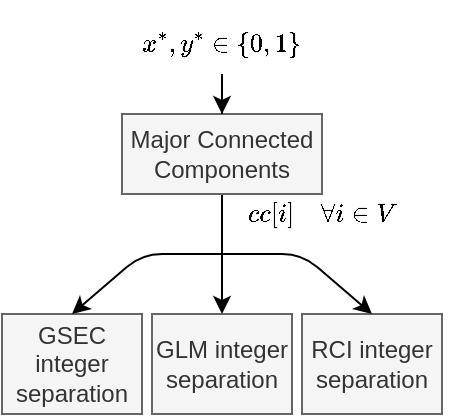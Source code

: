 <mxfile version="16.5.1" type="device" pages="2"><diagram id="yCdrpij12RWUHOF7RABw" name="Integral separation"><mxGraphModel dx="450" dy="280" grid="1" gridSize="10" guides="1" tooltips="1" connect="1" arrows="1" fold="1" page="1" pageScale="1" pageWidth="10000" pageHeight="10000" math="1" shadow="0"><root><mxCell id="0"/><mxCell id="1" parent="0"/><mxCell id="8obks6GUfAup7YDiZ3kM-3" value="$$cc[i] \quad \forall i \in V$$" style="edgeStyle=orthogonalEdgeStyle;rounded=0;orthogonalLoop=1;jettySize=auto;html=1;endArrow=none;endFill=0;exitX=0.5;exitY=1;exitDx=0;exitDy=0;" parent="1" source="8obks6GUfAup7YDiZ3kM-1" edge="1"><mxGeometry x="-0.333" y="50" relative="1" as="geometry"><mxPoint x="720" y="450" as="targetPoint"/><Array as="points"><mxPoint x="720" y="450"/></Array><mxPoint as="offset"/></mxGeometry></mxCell><mxCell id="8obks6GUfAup7YDiZ3kM-1" value="Major Connected Components" style="rounded=0;whiteSpace=wrap;html=1;fillColor=#f5f5f5;strokeColor=#666666;fontColor=#333333;" parent="1" vertex="1"><mxGeometry x="670" y="380" width="100" height="40" as="geometry"/></mxCell><mxCell id="8obks6GUfAup7YDiZ3kM-5" value="GSEC integer separation" style="rounded=0;whiteSpace=wrap;html=1;fillColor=#f5f5f5;strokeColor=#666666;fontColor=#333333;" parent="1" vertex="1"><mxGeometry x="610" y="480" width="70" height="50" as="geometry"/></mxCell><mxCell id="8obks6GUfAup7YDiZ3kM-6" value="GLM integer separation" style="rounded=0;whiteSpace=wrap;html=1;fillColor=#f5f5f5;strokeColor=#666666;fontColor=#333333;" parent="1" vertex="1"><mxGeometry x="685" y="480" width="70" height="50" as="geometry"/></mxCell><mxCell id="8obks6GUfAup7YDiZ3kM-7" value="RCI integer separation" style="rounded=0;whiteSpace=wrap;html=1;fillColor=#f5f5f5;strokeColor=#666666;fontColor=#333333;" parent="1" vertex="1"><mxGeometry x="760" y="480" width="70" height="50" as="geometry"/></mxCell><mxCell id="8obks6GUfAup7YDiZ3kM-8" value="" style="endArrow=classic;html=1;entryX=0.5;entryY=0;entryDx=0;entryDy=0;" parent="1" target="8obks6GUfAup7YDiZ3kM-6" edge="1"><mxGeometry width="50" height="50" relative="1" as="geometry"><mxPoint x="720" y="450" as="sourcePoint"/><mxPoint x="800" y="450" as="targetPoint"/></mxGeometry></mxCell><mxCell id="8obks6GUfAup7YDiZ3kM-9" value="" style="endArrow=classic;html=1;entryX=0.5;entryY=0;entryDx=0;entryDy=0;" parent="1" target="8obks6GUfAup7YDiZ3kM-7" edge="1"><mxGeometry width="50" height="50" relative="1" as="geometry"><mxPoint x="720" y="450" as="sourcePoint"/><mxPoint x="660" y="490" as="targetPoint"/><Array as="points"><mxPoint x="760" y="450"/></Array></mxGeometry></mxCell><mxCell id="8obks6GUfAup7YDiZ3kM-10" value="" style="endArrow=classic;html=1;entryX=0.5;entryY=0;entryDx=0;entryDy=0;" parent="1" target="8obks6GUfAup7YDiZ3kM-5" edge="1"><mxGeometry width="50" height="50" relative="1" as="geometry"><mxPoint x="720" y="450" as="sourcePoint"/><mxPoint x="805" y="490" as="targetPoint"/><Array as="points"><mxPoint x="680" y="450"/></Array></mxGeometry></mxCell><mxCell id="mIPv4zB61RaJJdebC21D-1" style="edgeStyle=orthogonalEdgeStyle;rounded=0;orthogonalLoop=1;jettySize=auto;html=1;entryX=0.5;entryY=0;entryDx=0;entryDy=0;" edge="1" parent="1" source="mIPv4zB61RaJJdebC21D-2" target="8obks6GUfAup7YDiZ3kM-1"><mxGeometry relative="1" as="geometry"><mxPoint x="720" y="400" as="targetPoint"/></mxGeometry></mxCell><mxCell id="mIPv4zB61RaJJdebC21D-2" value="&lt;span style=&quot;color: rgb(0 , 0 , 0) ; font-family: &amp;#34;helvetica&amp;#34; ; font-size: 11px ; font-style: normal ; font-weight: 400 ; letter-spacing: normal ; text-align: center ; text-indent: 0px ; text-transform: none ; word-spacing: 0px ; background-color: rgb(255 , 255 , 255) ; display: inline ; float: none&quot;&gt;$$x^*, y^* \in \{0, 1\}$$&lt;/span&gt;" style="text;html=1;strokeColor=none;fillColor=none;align=center;verticalAlign=middle;whiteSpace=wrap;rounded=0;" vertex="1" parent="1"><mxGeometry x="690" y="330" width="60" height="30" as="geometry"/></mxCell></root></mxGraphModel></diagram><diagram id="ZJNJwCouYNsILfxYSoZq" name="Fractional separation"><mxGraphModel dx="535" dy="333" grid="1" gridSize="10" guides="1" tooltips="1" connect="1" arrows="1" fold="1" page="1" pageScale="1" pageWidth="10000" pageHeight="10000" math="1" shadow="0"><root><mxCell id="M_T67xUi5BpGAwLz-M_Z-0"/><mxCell id="M_T67xUi5BpGAwLz-M_Z-1" parent="M_T67xUi5BpGAwLz-M_Z-0"/><mxCell id="iD-odqzIq2_iBv_A0lcS-0" value="$$f_{\mathrm{max}}(s, t), F_1(s, t), F_2(s, t)$$" style="edgeStyle=orthogonalEdgeStyle;rounded=0;orthogonalLoop=1;jettySize=auto;html=1;endArrow=none;endFill=0;exitX=0.5;exitY=1;exitDx=0;exitDy=0;" edge="1" parent="M_T67xUi5BpGAwLz-M_Z-1" source="iD-odqzIq2_iBv_A0lcS-1"><mxGeometry x="-0.333" y="90" relative="1" as="geometry"><mxPoint x="720" y="450" as="targetPoint"/><Array as="points"><mxPoint x="720" y="450"/></Array><mxPoint as="offset"/></mxGeometry></mxCell><mxCell id="iD-odqzIq2_iBv_A0lcS-1" value="Maxflow, mincut $$\forall s, t \in V, s \ne t$$" style="rounded=0;whiteSpace=wrap;html=1;fillColor=#f5f5f5;strokeColor=#666666;fontColor=#333333;" vertex="1" parent="M_T67xUi5BpGAwLz-M_Z-1"><mxGeometry x="662.5" y="360" width="115" height="60" as="geometry"/></mxCell><mxCell id="iD-odqzIq2_iBv_A0lcS-2" value="GSEC fractional separation" style="rounded=0;whiteSpace=wrap;html=1;fillColor=#f5f5f5;strokeColor=#666666;fontColor=#333333;" vertex="1" parent="M_T67xUi5BpGAwLz-M_Z-1"><mxGeometry x="610" y="480" width="70" height="50" as="geometry"/></mxCell><mxCell id="iD-odqzIq2_iBv_A0lcS-3" value="GLM fractional separation" style="rounded=0;whiteSpace=wrap;html=1;fillColor=#f5f5f5;strokeColor=#666666;fontColor=#333333;" vertex="1" parent="M_T67xUi5BpGAwLz-M_Z-1"><mxGeometry x="685" y="480" width="70" height="50" as="geometry"/></mxCell><mxCell id="iD-odqzIq2_iBv_A0lcS-4" value="RCI fractional separation" style="rounded=0;whiteSpace=wrap;html=1;fillColor=#f5f5f5;strokeColor=#666666;fontColor=#333333;" vertex="1" parent="M_T67xUi5BpGAwLz-M_Z-1"><mxGeometry x="760" y="481" width="70" height="49" as="geometry"/></mxCell><mxCell id="iD-odqzIq2_iBv_A0lcS-5" value="" style="endArrow=classic;html=1;entryX=0.5;entryY=0;entryDx=0;entryDy=0;" edge="1" parent="M_T67xUi5BpGAwLz-M_Z-1" target="iD-odqzIq2_iBv_A0lcS-3"><mxGeometry width="50" height="50" relative="1" as="geometry"><mxPoint x="720" y="450" as="sourcePoint"/><mxPoint x="800" y="450" as="targetPoint"/></mxGeometry></mxCell><mxCell id="iD-odqzIq2_iBv_A0lcS-6" value="" style="endArrow=classic;html=1;entryX=0.5;entryY=0;entryDx=0;entryDy=0;" edge="1" parent="M_T67xUi5BpGAwLz-M_Z-1" target="iD-odqzIq2_iBv_A0lcS-4"><mxGeometry width="50" height="50" relative="1" as="geometry"><mxPoint x="720" y="450" as="sourcePoint"/><mxPoint x="660" y="490" as="targetPoint"/><Array as="points"><mxPoint x="760" y="450"/></Array></mxGeometry></mxCell><mxCell id="iD-odqzIq2_iBv_A0lcS-7" value="" style="endArrow=classic;html=1;entryX=0.5;entryY=0;entryDx=0;entryDy=0;" edge="1" parent="M_T67xUi5BpGAwLz-M_Z-1" target="iD-odqzIq2_iBv_A0lcS-2"><mxGeometry width="50" height="50" relative="1" as="geometry"><mxPoint x="720" y="450" as="sourcePoint"/><mxPoint x="805" y="490" as="targetPoint"/><Array as="points"><mxPoint x="680" y="450"/></Array></mxGeometry></mxCell><mxCell id="iD-odqzIq2_iBv_A0lcS-11" style="edgeStyle=orthogonalEdgeStyle;rounded=0;orthogonalLoop=1;jettySize=auto;html=1;entryX=0.5;entryY=0;entryDx=0;entryDy=0;" edge="1" parent="M_T67xUi5BpGAwLz-M_Z-1" source="iD-odqzIq2_iBv_A0lcS-10" target="iD-odqzIq2_iBv_A0lcS-1"><mxGeometry relative="1" as="geometry"/></mxCell><mxCell id="iD-odqzIq2_iBv_A0lcS-10" value="&lt;span style=&quot;color: rgb(0, 0, 0); font-family: helvetica; font-size: 11px; font-style: normal; font-weight: 400; letter-spacing: normal; text-align: center; text-indent: 0px; text-transform: none; word-spacing: 0px; background-color: rgb(255, 255, 255); display: inline; float: none;&quot;&gt;$$x^*, y^* \in [0, 1]$$&lt;/span&gt;" style="text;html=1;strokeColor=none;fillColor=none;align=center;verticalAlign=middle;whiteSpace=wrap;rounded=0;" vertex="1" parent="M_T67xUi5BpGAwLz-M_Z-1"><mxGeometry x="690" y="310" width="60" height="30" as="geometry"/></mxCell></root></mxGraphModel></diagram></mxfile>